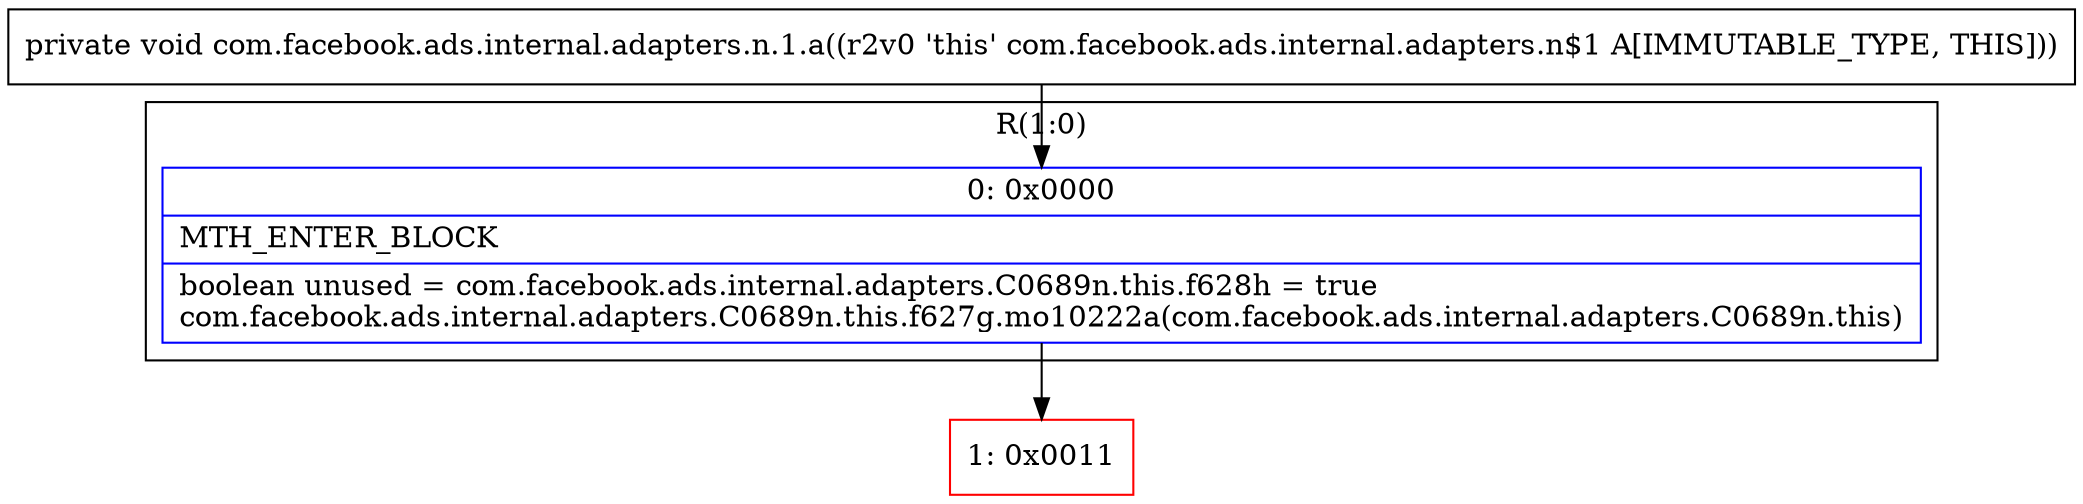 digraph "CFG forcom.facebook.ads.internal.adapters.n.1.a()V" {
subgraph cluster_Region_1447759548 {
label = "R(1:0)";
node [shape=record,color=blue];
Node_0 [shape=record,label="{0\:\ 0x0000|MTH_ENTER_BLOCK\l|boolean unused = com.facebook.ads.internal.adapters.C0689n.this.f628h = true\lcom.facebook.ads.internal.adapters.C0689n.this.f627g.mo10222a(com.facebook.ads.internal.adapters.C0689n.this)\l}"];
}
Node_1 [shape=record,color=red,label="{1\:\ 0x0011}"];
MethodNode[shape=record,label="{private void com.facebook.ads.internal.adapters.n.1.a((r2v0 'this' com.facebook.ads.internal.adapters.n$1 A[IMMUTABLE_TYPE, THIS])) }"];
MethodNode -> Node_0;
Node_0 -> Node_1;
}

